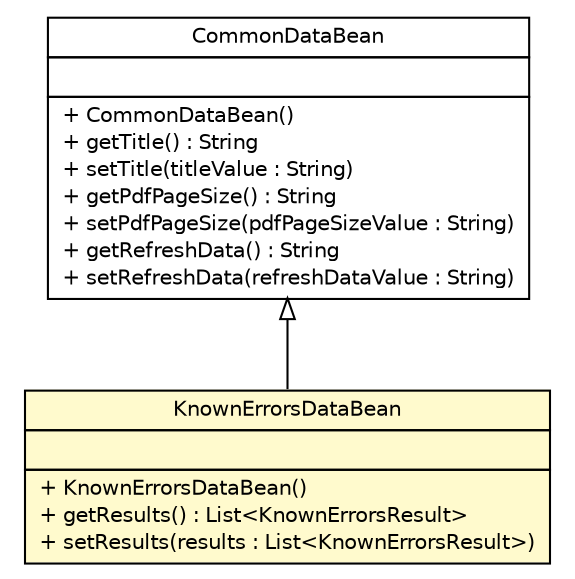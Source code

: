 #!/usr/local/bin/dot
#
# Class diagram 
# Generated by UMLGraph version R5_6 (http://www.umlgraph.org/)
#

digraph G {
	edge [fontname="Helvetica",fontsize=10,labelfontname="Helvetica",labelfontsize=10];
	node [fontname="Helvetica",fontsize=10,shape=plaintext];
	nodesep=0.25;
	ranksep=0.5;
	// com.github.mkolisnyk.cucumber.reporting.types.beans.KnownErrorsDataBean
	c9286 [label=<<table title="com.github.mkolisnyk.cucumber.reporting.types.beans.KnownErrorsDataBean" border="0" cellborder="1" cellspacing="0" cellpadding="2" port="p" bgcolor="lemonChiffon" href="./KnownErrorsDataBean.html">
		<tr><td><table border="0" cellspacing="0" cellpadding="1">
<tr><td align="center" balign="center"> KnownErrorsDataBean </td></tr>
		</table></td></tr>
		<tr><td><table border="0" cellspacing="0" cellpadding="1">
<tr><td align="left" balign="left">  </td></tr>
		</table></td></tr>
		<tr><td><table border="0" cellspacing="0" cellpadding="1">
<tr><td align="left" balign="left"> + KnownErrorsDataBean() </td></tr>
<tr><td align="left" balign="left"> + getResults() : List&lt;KnownErrorsResult&gt; </td></tr>
<tr><td align="left" balign="left"> + setResults(results : List&lt;KnownErrorsResult&gt;) </td></tr>
		</table></td></tr>
		</table>>, URL="./KnownErrorsDataBean.html", fontname="Helvetica", fontcolor="black", fontsize=10.0];
	// com.github.mkolisnyk.cucumber.reporting.types.beans.CommonDataBean
	c9294 [label=<<table title="com.github.mkolisnyk.cucumber.reporting.types.beans.CommonDataBean" border="0" cellborder="1" cellspacing="0" cellpadding="2" port="p" href="./CommonDataBean.html">
		<tr><td><table border="0" cellspacing="0" cellpadding="1">
<tr><td align="center" balign="center"> CommonDataBean </td></tr>
		</table></td></tr>
		<tr><td><table border="0" cellspacing="0" cellpadding="1">
<tr><td align="left" balign="left">  </td></tr>
		</table></td></tr>
		<tr><td><table border="0" cellspacing="0" cellpadding="1">
<tr><td align="left" balign="left"> + CommonDataBean() </td></tr>
<tr><td align="left" balign="left"> + getTitle() : String </td></tr>
<tr><td align="left" balign="left"> + setTitle(titleValue : String) </td></tr>
<tr><td align="left" balign="left"> + getPdfPageSize() : String </td></tr>
<tr><td align="left" balign="left"> + setPdfPageSize(pdfPageSizeValue : String) </td></tr>
<tr><td align="left" balign="left"> + getRefreshData() : String </td></tr>
<tr><td align="left" balign="left"> + setRefreshData(refreshDataValue : String) </td></tr>
		</table></td></tr>
		</table>>, URL="./CommonDataBean.html", fontname="Helvetica", fontcolor="black", fontsize=10.0];
	//com.github.mkolisnyk.cucumber.reporting.types.beans.KnownErrorsDataBean extends com.github.mkolisnyk.cucumber.reporting.types.beans.CommonDataBean
	c9294:p -> c9286:p [dir=back,arrowtail=empty];
}

